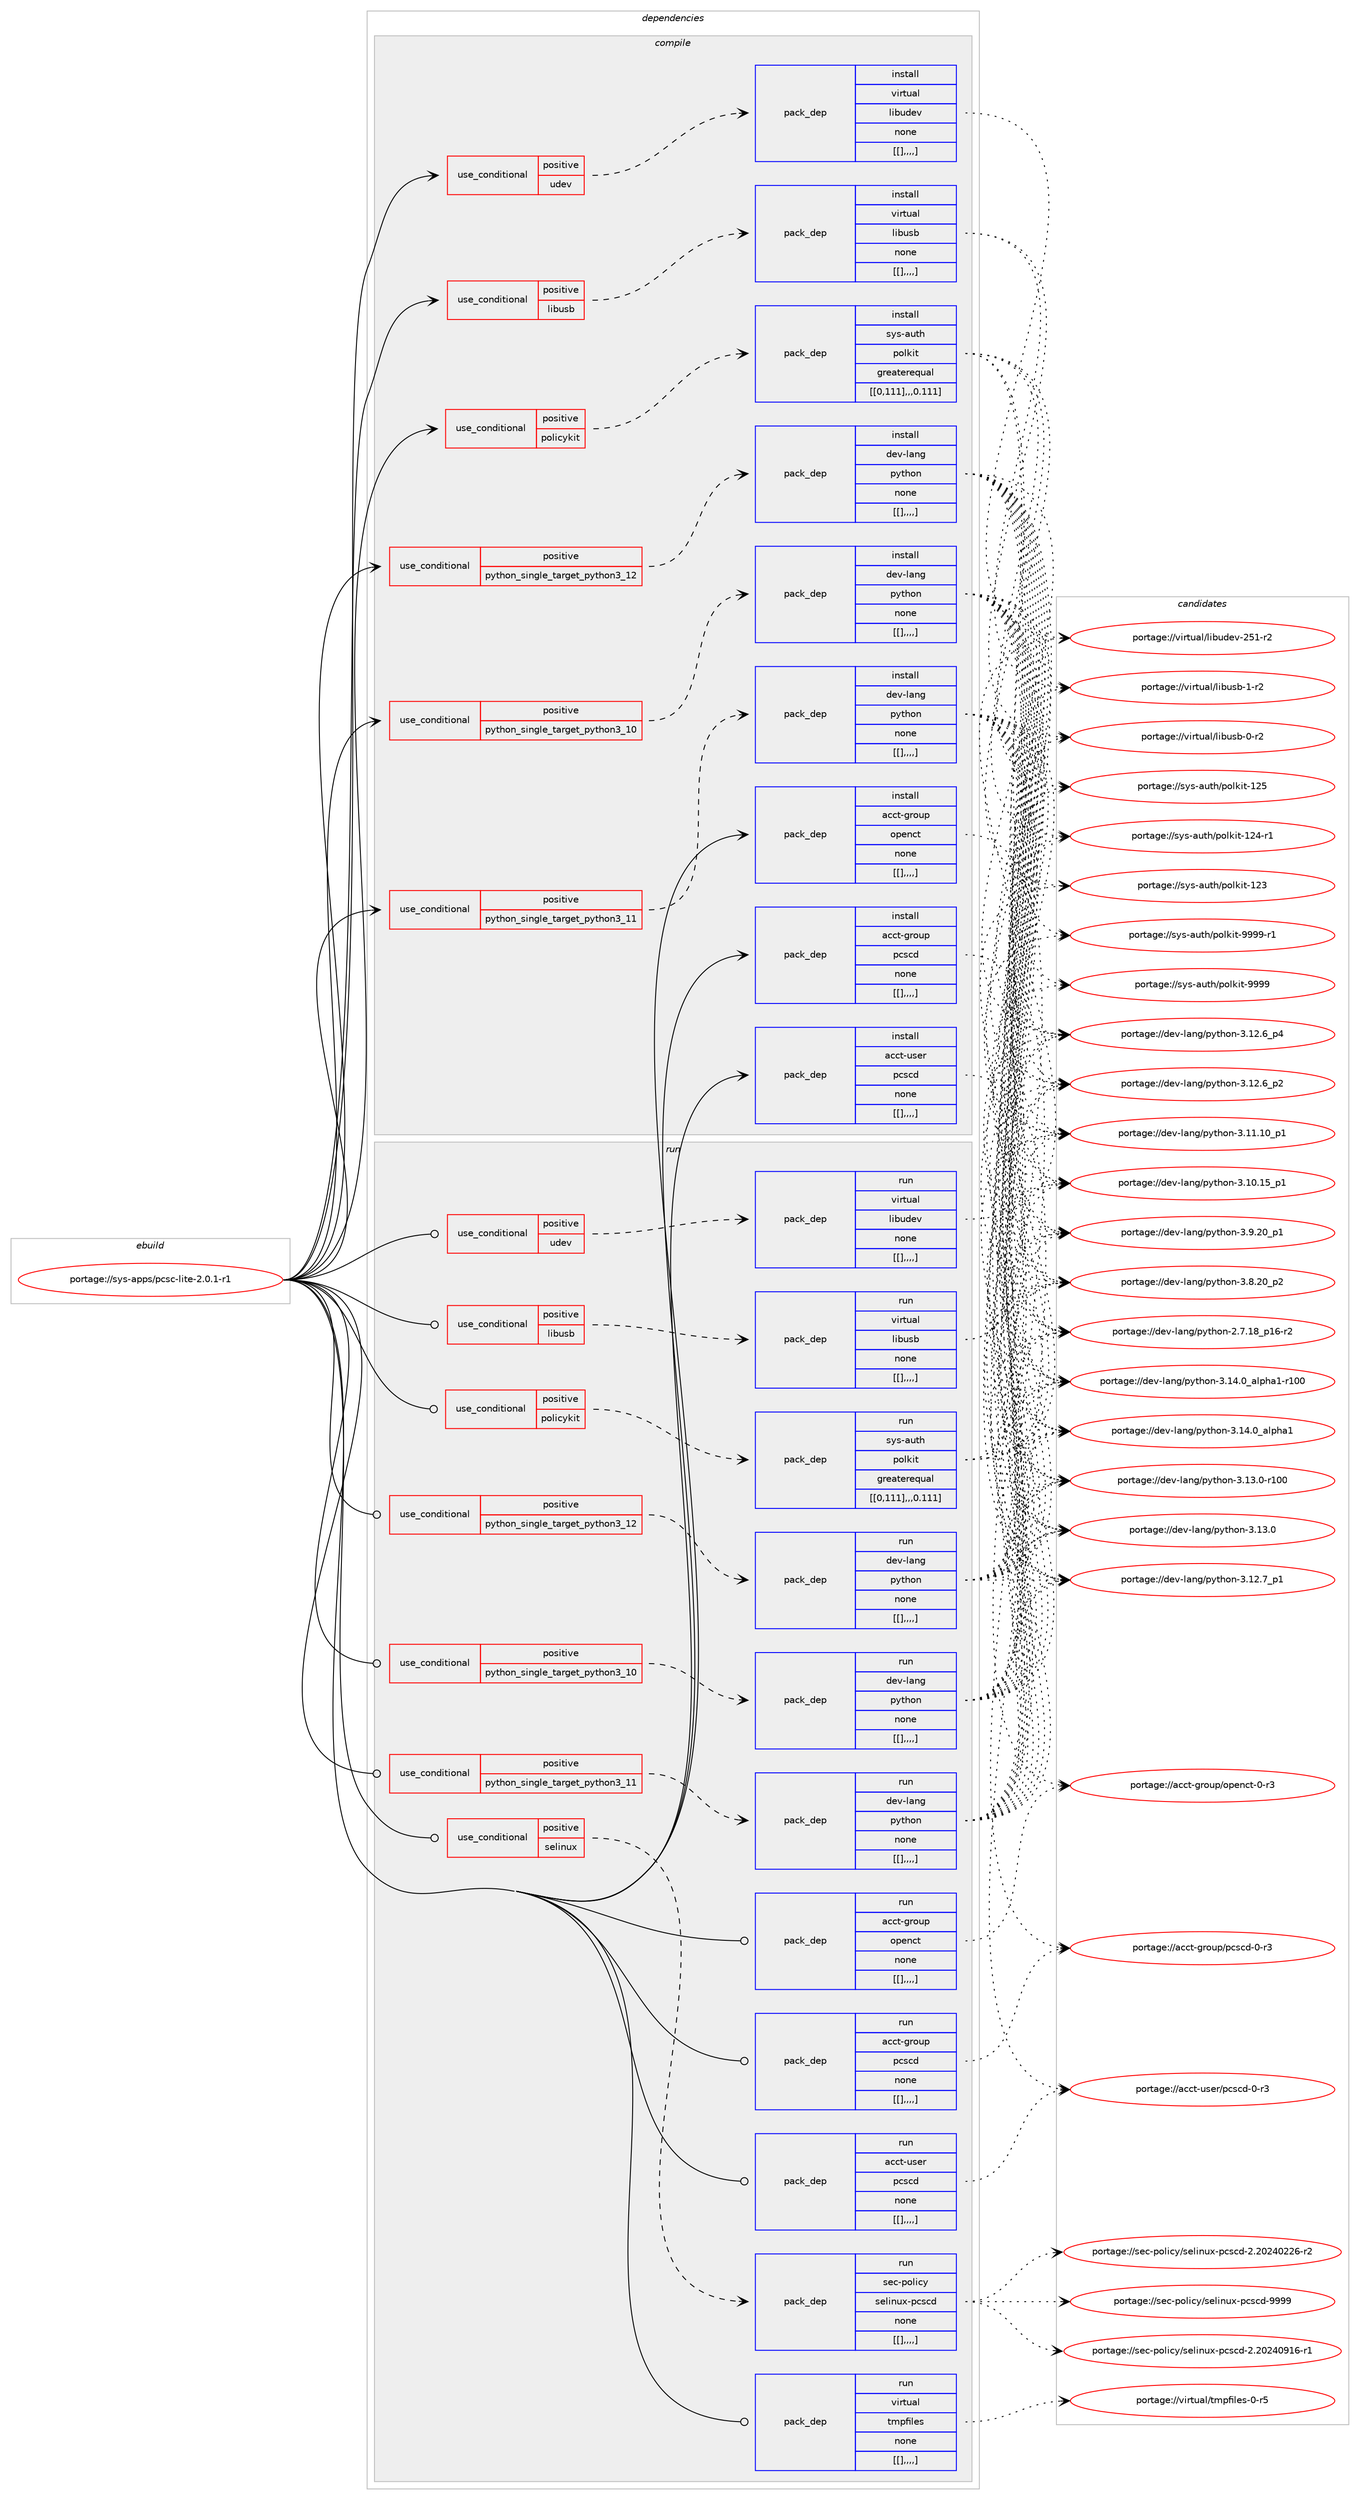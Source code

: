 digraph prolog {

# *************
# Graph options
# *************

newrank=true;
concentrate=true;
compound=true;
graph [rankdir=LR,fontname=Helvetica,fontsize=10,ranksep=1.5];#, ranksep=2.5, nodesep=0.2];
edge  [arrowhead=vee];
node  [fontname=Helvetica,fontsize=10];

# **********
# The ebuild
# **********

subgraph cluster_leftcol {
color=gray;
label=<<i>ebuild</i>>;
id [label="portage://sys-apps/pcsc-lite-2.0.1-r1", color=red, width=4, href="../sys-apps/pcsc-lite-2.0.1-r1.svg"];
}

# ****************
# The dependencies
# ****************

subgraph cluster_midcol {
color=gray;
label=<<i>dependencies</i>>;
subgraph cluster_compile {
fillcolor="#eeeeee";
style=filled;
label=<<i>compile</i>>;
subgraph cond118186 {
dependency445248 [label=<<TABLE BORDER="0" CELLBORDER="1" CELLSPACING="0" CELLPADDING="4"><TR><TD ROWSPAN="3" CELLPADDING="10">use_conditional</TD></TR><TR><TD>positive</TD></TR><TR><TD>libusb</TD></TR></TABLE>>, shape=none, color=red];
subgraph pack323880 {
dependency445260 [label=<<TABLE BORDER="0" CELLBORDER="1" CELLSPACING="0" CELLPADDING="4" WIDTH="220"><TR><TD ROWSPAN="6" CELLPADDING="30">pack_dep</TD></TR><TR><TD WIDTH="110">install</TD></TR><TR><TD>virtual</TD></TR><TR><TD>libusb</TD></TR><TR><TD>none</TD></TR><TR><TD>[[],,,,]</TD></TR></TABLE>>, shape=none, color=blue];
}
dependency445248:e -> dependency445260:w [weight=20,style="dashed",arrowhead="vee"];
}
id:e -> dependency445248:w [weight=20,style="solid",arrowhead="vee"];
subgraph cond118194 {
dependency445297 [label=<<TABLE BORDER="0" CELLBORDER="1" CELLSPACING="0" CELLPADDING="4"><TR><TD ROWSPAN="3" CELLPADDING="10">use_conditional</TD></TR><TR><TD>positive</TD></TR><TR><TD>policykit</TD></TR></TABLE>>, shape=none, color=red];
subgraph pack323908 {
dependency445318 [label=<<TABLE BORDER="0" CELLBORDER="1" CELLSPACING="0" CELLPADDING="4" WIDTH="220"><TR><TD ROWSPAN="6" CELLPADDING="30">pack_dep</TD></TR><TR><TD WIDTH="110">install</TD></TR><TR><TD>sys-auth</TD></TR><TR><TD>polkit</TD></TR><TR><TD>greaterequal</TD></TR><TR><TD>[[0,111],,,0.111]</TD></TR></TABLE>>, shape=none, color=blue];
}
dependency445297:e -> dependency445318:w [weight=20,style="dashed",arrowhead="vee"];
}
id:e -> dependency445297:w [weight=20,style="solid",arrowhead="vee"];
subgraph cond118211 {
dependency445331 [label=<<TABLE BORDER="0" CELLBORDER="1" CELLSPACING="0" CELLPADDING="4"><TR><TD ROWSPAN="3" CELLPADDING="10">use_conditional</TD></TR><TR><TD>positive</TD></TR><TR><TD>python_single_target_python3_10</TD></TR></TABLE>>, shape=none, color=red];
subgraph pack323929 {
dependency445337 [label=<<TABLE BORDER="0" CELLBORDER="1" CELLSPACING="0" CELLPADDING="4" WIDTH="220"><TR><TD ROWSPAN="6" CELLPADDING="30">pack_dep</TD></TR><TR><TD WIDTH="110">install</TD></TR><TR><TD>dev-lang</TD></TR><TR><TD>python</TD></TR><TR><TD>none</TD></TR><TR><TD>[[],,,,]</TD></TR></TABLE>>, shape=none, color=blue];
}
dependency445331:e -> dependency445337:w [weight=20,style="dashed",arrowhead="vee"];
}
id:e -> dependency445331:w [weight=20,style="solid",arrowhead="vee"];
subgraph cond118218 {
dependency445350 [label=<<TABLE BORDER="0" CELLBORDER="1" CELLSPACING="0" CELLPADDING="4"><TR><TD ROWSPAN="3" CELLPADDING="10">use_conditional</TD></TR><TR><TD>positive</TD></TR><TR><TD>python_single_target_python3_11</TD></TR></TABLE>>, shape=none, color=red];
subgraph pack323940 {
dependency445369 [label=<<TABLE BORDER="0" CELLBORDER="1" CELLSPACING="0" CELLPADDING="4" WIDTH="220"><TR><TD ROWSPAN="6" CELLPADDING="30">pack_dep</TD></TR><TR><TD WIDTH="110">install</TD></TR><TR><TD>dev-lang</TD></TR><TR><TD>python</TD></TR><TR><TD>none</TD></TR><TR><TD>[[],,,,]</TD></TR></TABLE>>, shape=none, color=blue];
}
dependency445350:e -> dependency445369:w [weight=20,style="dashed",arrowhead="vee"];
}
id:e -> dependency445350:w [weight=20,style="solid",arrowhead="vee"];
subgraph cond118230 {
dependency445380 [label=<<TABLE BORDER="0" CELLBORDER="1" CELLSPACING="0" CELLPADDING="4"><TR><TD ROWSPAN="3" CELLPADDING="10">use_conditional</TD></TR><TR><TD>positive</TD></TR><TR><TD>python_single_target_python3_12</TD></TR></TABLE>>, shape=none, color=red];
subgraph pack323959 {
dependency445392 [label=<<TABLE BORDER="0" CELLBORDER="1" CELLSPACING="0" CELLPADDING="4" WIDTH="220"><TR><TD ROWSPAN="6" CELLPADDING="30">pack_dep</TD></TR><TR><TD WIDTH="110">install</TD></TR><TR><TD>dev-lang</TD></TR><TR><TD>python</TD></TR><TR><TD>none</TD></TR><TR><TD>[[],,,,]</TD></TR></TABLE>>, shape=none, color=blue];
}
dependency445380:e -> dependency445392:w [weight=20,style="dashed",arrowhead="vee"];
}
id:e -> dependency445380:w [weight=20,style="solid",arrowhead="vee"];
subgraph cond118242 {
dependency445408 [label=<<TABLE BORDER="0" CELLBORDER="1" CELLSPACING="0" CELLPADDING="4"><TR><TD ROWSPAN="3" CELLPADDING="10">use_conditional</TD></TR><TR><TD>positive</TD></TR><TR><TD>udev</TD></TR></TABLE>>, shape=none, color=red];
subgraph pack323969 {
dependency445418 [label=<<TABLE BORDER="0" CELLBORDER="1" CELLSPACING="0" CELLPADDING="4" WIDTH="220"><TR><TD ROWSPAN="6" CELLPADDING="30">pack_dep</TD></TR><TR><TD WIDTH="110">install</TD></TR><TR><TD>virtual</TD></TR><TR><TD>libudev</TD></TR><TR><TD>none</TD></TR><TR><TD>[[],,,,]</TD></TR></TABLE>>, shape=none, color=blue];
}
dependency445408:e -> dependency445418:w [weight=20,style="dashed",arrowhead="vee"];
}
id:e -> dependency445408:w [weight=20,style="solid",arrowhead="vee"];
subgraph pack323978 {
dependency445441 [label=<<TABLE BORDER="0" CELLBORDER="1" CELLSPACING="0" CELLPADDING="4" WIDTH="220"><TR><TD ROWSPAN="6" CELLPADDING="30">pack_dep</TD></TR><TR><TD WIDTH="110">install</TD></TR><TR><TD>acct-group</TD></TR><TR><TD>openct</TD></TR><TR><TD>none</TD></TR><TR><TD>[[],,,,]</TD></TR></TABLE>>, shape=none, color=blue];
}
id:e -> dependency445441:w [weight=20,style="solid",arrowhead="vee"];
subgraph pack324003 {
dependency445459 [label=<<TABLE BORDER="0" CELLBORDER="1" CELLSPACING="0" CELLPADDING="4" WIDTH="220"><TR><TD ROWSPAN="6" CELLPADDING="30">pack_dep</TD></TR><TR><TD WIDTH="110">install</TD></TR><TR><TD>acct-group</TD></TR><TR><TD>pcscd</TD></TR><TR><TD>none</TD></TR><TR><TD>[[],,,,]</TD></TR></TABLE>>, shape=none, color=blue];
}
id:e -> dependency445459:w [weight=20,style="solid",arrowhead="vee"];
subgraph pack324020 {
dependency445487 [label=<<TABLE BORDER="0" CELLBORDER="1" CELLSPACING="0" CELLPADDING="4" WIDTH="220"><TR><TD ROWSPAN="6" CELLPADDING="30">pack_dep</TD></TR><TR><TD WIDTH="110">install</TD></TR><TR><TD>acct-user</TD></TR><TR><TD>pcscd</TD></TR><TR><TD>none</TD></TR><TR><TD>[[],,,,]</TD></TR></TABLE>>, shape=none, color=blue];
}
id:e -> dependency445487:w [weight=20,style="solid",arrowhead="vee"];
}
subgraph cluster_compileandrun {
fillcolor="#eeeeee";
style=filled;
label=<<i>compile and run</i>>;
}
subgraph cluster_run {
fillcolor="#eeeeee";
style=filled;
label=<<i>run</i>>;
subgraph cond118290 {
dependency445545 [label=<<TABLE BORDER="0" CELLBORDER="1" CELLSPACING="0" CELLPADDING="4"><TR><TD ROWSPAN="3" CELLPADDING="10">use_conditional</TD></TR><TR><TD>positive</TD></TR><TR><TD>libusb</TD></TR></TABLE>>, shape=none, color=red];
subgraph pack324056 {
dependency445548 [label=<<TABLE BORDER="0" CELLBORDER="1" CELLSPACING="0" CELLPADDING="4" WIDTH="220"><TR><TD ROWSPAN="6" CELLPADDING="30">pack_dep</TD></TR><TR><TD WIDTH="110">run</TD></TR><TR><TD>virtual</TD></TR><TR><TD>libusb</TD></TR><TR><TD>none</TD></TR><TR><TD>[[],,,,]</TD></TR></TABLE>>, shape=none, color=blue];
}
dependency445545:e -> dependency445548:w [weight=20,style="dashed",arrowhead="vee"];
}
id:e -> dependency445545:w [weight=20,style="solid",arrowhead="odot"];
subgraph cond118312 {
dependency445592 [label=<<TABLE BORDER="0" CELLBORDER="1" CELLSPACING="0" CELLPADDING="4"><TR><TD ROWSPAN="3" CELLPADDING="10">use_conditional</TD></TR><TR><TD>positive</TD></TR><TR><TD>policykit</TD></TR></TABLE>>, shape=none, color=red];
subgraph pack324094 {
dependency445594 [label=<<TABLE BORDER="0" CELLBORDER="1" CELLSPACING="0" CELLPADDING="4" WIDTH="220"><TR><TD ROWSPAN="6" CELLPADDING="30">pack_dep</TD></TR><TR><TD WIDTH="110">run</TD></TR><TR><TD>sys-auth</TD></TR><TR><TD>polkit</TD></TR><TR><TD>greaterequal</TD></TR><TR><TD>[[0,111],,,0.111]</TD></TR></TABLE>>, shape=none, color=blue];
}
dependency445592:e -> dependency445594:w [weight=20,style="dashed",arrowhead="vee"];
}
id:e -> dependency445592:w [weight=20,style="solid",arrowhead="odot"];
subgraph cond118316 {
dependency445631 [label=<<TABLE BORDER="0" CELLBORDER="1" CELLSPACING="0" CELLPADDING="4"><TR><TD ROWSPAN="3" CELLPADDING="10">use_conditional</TD></TR><TR><TD>positive</TD></TR><TR><TD>python_single_target_python3_10</TD></TR></TABLE>>, shape=none, color=red];
subgraph pack324138 {
dependency445660 [label=<<TABLE BORDER="0" CELLBORDER="1" CELLSPACING="0" CELLPADDING="4" WIDTH="220"><TR><TD ROWSPAN="6" CELLPADDING="30">pack_dep</TD></TR><TR><TD WIDTH="110">run</TD></TR><TR><TD>dev-lang</TD></TR><TR><TD>python</TD></TR><TR><TD>none</TD></TR><TR><TD>[[],,,,]</TD></TR></TABLE>>, shape=none, color=blue];
}
dependency445631:e -> dependency445660:w [weight=20,style="dashed",arrowhead="vee"];
}
id:e -> dependency445631:w [weight=20,style="solid",arrowhead="odot"];
subgraph cond118336 {
dependency445744 [label=<<TABLE BORDER="0" CELLBORDER="1" CELLSPACING="0" CELLPADDING="4"><TR><TD ROWSPAN="3" CELLPADDING="10">use_conditional</TD></TR><TR><TD>positive</TD></TR><TR><TD>python_single_target_python3_11</TD></TR></TABLE>>, shape=none, color=red];
subgraph pack324224 {
dependency445786 [label=<<TABLE BORDER="0" CELLBORDER="1" CELLSPACING="0" CELLPADDING="4" WIDTH="220"><TR><TD ROWSPAN="6" CELLPADDING="30">pack_dep</TD></TR><TR><TD WIDTH="110">run</TD></TR><TR><TD>dev-lang</TD></TR><TR><TD>python</TD></TR><TR><TD>none</TD></TR><TR><TD>[[],,,,]</TD></TR></TABLE>>, shape=none, color=blue];
}
dependency445744:e -> dependency445786:w [weight=20,style="dashed",arrowhead="vee"];
}
id:e -> dependency445744:w [weight=20,style="solid",arrowhead="odot"];
subgraph cond118392 {
dependency445827 [label=<<TABLE BORDER="0" CELLBORDER="1" CELLSPACING="0" CELLPADDING="4"><TR><TD ROWSPAN="3" CELLPADDING="10">use_conditional</TD></TR><TR><TD>positive</TD></TR><TR><TD>python_single_target_python3_12</TD></TR></TABLE>>, shape=none, color=red];
subgraph pack324278 {
dependency445866 [label=<<TABLE BORDER="0" CELLBORDER="1" CELLSPACING="0" CELLPADDING="4" WIDTH="220"><TR><TD ROWSPAN="6" CELLPADDING="30">pack_dep</TD></TR><TR><TD WIDTH="110">run</TD></TR><TR><TD>dev-lang</TD></TR><TR><TD>python</TD></TR><TR><TD>none</TD></TR><TR><TD>[[],,,,]</TD></TR></TABLE>>, shape=none, color=blue];
}
dependency445827:e -> dependency445866:w [weight=20,style="dashed",arrowhead="vee"];
}
id:e -> dependency445827:w [weight=20,style="solid",arrowhead="odot"];
subgraph cond118425 {
dependency445923 [label=<<TABLE BORDER="0" CELLBORDER="1" CELLSPACING="0" CELLPADDING="4"><TR><TD ROWSPAN="3" CELLPADDING="10">use_conditional</TD></TR><TR><TD>positive</TD></TR><TR><TD>selinux</TD></TR></TABLE>>, shape=none, color=red];
subgraph pack324315 {
dependency445945 [label=<<TABLE BORDER="0" CELLBORDER="1" CELLSPACING="0" CELLPADDING="4" WIDTH="220"><TR><TD ROWSPAN="6" CELLPADDING="30">pack_dep</TD></TR><TR><TD WIDTH="110">run</TD></TR><TR><TD>sec-policy</TD></TR><TR><TD>selinux-pcscd</TD></TR><TR><TD>none</TD></TR><TR><TD>[[],,,,]</TD></TR></TABLE>>, shape=none, color=blue];
}
dependency445923:e -> dependency445945:w [weight=20,style="dashed",arrowhead="vee"];
}
id:e -> dependency445923:w [weight=20,style="solid",arrowhead="odot"];
subgraph cond118460 {
dependency446059 [label=<<TABLE BORDER="0" CELLBORDER="1" CELLSPACING="0" CELLPADDING="4"><TR><TD ROWSPAN="3" CELLPADDING="10">use_conditional</TD></TR><TR><TD>positive</TD></TR><TR><TD>udev</TD></TR></TABLE>>, shape=none, color=red];
subgraph pack324450 {
dependency446116 [label=<<TABLE BORDER="0" CELLBORDER="1" CELLSPACING="0" CELLPADDING="4" WIDTH="220"><TR><TD ROWSPAN="6" CELLPADDING="30">pack_dep</TD></TR><TR><TD WIDTH="110">run</TD></TR><TR><TD>virtual</TD></TR><TR><TD>libudev</TD></TR><TR><TD>none</TD></TR><TR><TD>[[],,,,]</TD></TR></TABLE>>, shape=none, color=blue];
}
dependency446059:e -> dependency446116:w [weight=20,style="dashed",arrowhead="vee"];
}
id:e -> dependency446059:w [weight=20,style="solid",arrowhead="odot"];
subgraph pack324454 {
dependency446142 [label=<<TABLE BORDER="0" CELLBORDER="1" CELLSPACING="0" CELLPADDING="4" WIDTH="220"><TR><TD ROWSPAN="6" CELLPADDING="30">pack_dep</TD></TR><TR><TD WIDTH="110">run</TD></TR><TR><TD>acct-group</TD></TR><TR><TD>openct</TD></TR><TR><TD>none</TD></TR><TR><TD>[[],,,,]</TD></TR></TABLE>>, shape=none, color=blue];
}
id:e -> dependency446142:w [weight=20,style="solid",arrowhead="odot"];
subgraph pack324481 {
dependency446162 [label=<<TABLE BORDER="0" CELLBORDER="1" CELLSPACING="0" CELLPADDING="4" WIDTH="220"><TR><TD ROWSPAN="6" CELLPADDING="30">pack_dep</TD></TR><TR><TD WIDTH="110">run</TD></TR><TR><TD>acct-group</TD></TR><TR><TD>pcscd</TD></TR><TR><TD>none</TD></TR><TR><TD>[[],,,,]</TD></TR></TABLE>>, shape=none, color=blue];
}
id:e -> dependency446162:w [weight=20,style="solid",arrowhead="odot"];
subgraph pack324520 {
dependency446220 [label=<<TABLE BORDER="0" CELLBORDER="1" CELLSPACING="0" CELLPADDING="4" WIDTH="220"><TR><TD ROWSPAN="6" CELLPADDING="30">pack_dep</TD></TR><TR><TD WIDTH="110">run</TD></TR><TR><TD>acct-user</TD></TR><TR><TD>pcscd</TD></TR><TR><TD>none</TD></TR><TR><TD>[[],,,,]</TD></TR></TABLE>>, shape=none, color=blue];
}
id:e -> dependency446220:w [weight=20,style="solid",arrowhead="odot"];
subgraph pack324532 {
dependency446238 [label=<<TABLE BORDER="0" CELLBORDER="1" CELLSPACING="0" CELLPADDING="4" WIDTH="220"><TR><TD ROWSPAN="6" CELLPADDING="30">pack_dep</TD></TR><TR><TD WIDTH="110">run</TD></TR><TR><TD>virtual</TD></TR><TR><TD>tmpfiles</TD></TR><TR><TD>none</TD></TR><TR><TD>[[],,,,]</TD></TR></TABLE>>, shape=none, color=blue];
}
id:e -> dependency446238:w [weight=20,style="solid",arrowhead="odot"];
}
}

# **************
# The candidates
# **************

subgraph cluster_choices {
rank=same;
color=gray;
label=<<i>candidates</i>>;

subgraph choice324141 {
color=black;
nodesep=1;
choice1181051141161179710847108105981171159845494511450 [label="portage://virtual/libusb-1-r2", color=red, width=4,href="../virtual/libusb-1-r2.svg"];
choice1181051141161179710847108105981171159845484511450 [label="portage://virtual/libusb-0-r2", color=red, width=4,href="../virtual/libusb-0-r2.svg"];
dependency445260:e -> choice1181051141161179710847108105981171159845494511450:w [style=dotted,weight="100"];
dependency445260:e -> choice1181051141161179710847108105981171159845484511450:w [style=dotted,weight="100"];
}
subgraph choice324168 {
color=black;
nodesep=1;
choice11512111545971171161044711211110810710511645575757574511449 [label="portage://sys-auth/polkit-9999-r1", color=red, width=4,href="../sys-auth/polkit-9999-r1.svg"];
choice1151211154597117116104471121111081071051164557575757 [label="portage://sys-auth/polkit-9999", color=red, width=4,href="../sys-auth/polkit-9999.svg"];
choice11512111545971171161044711211110810710511645495053 [label="portage://sys-auth/polkit-125", color=red, width=4,href="../sys-auth/polkit-125.svg"];
choice115121115459711711610447112111108107105116454950524511449 [label="portage://sys-auth/polkit-124-r1", color=red, width=4,href="../sys-auth/polkit-124-r1.svg"];
choice11512111545971171161044711211110810710511645495051 [label="portage://sys-auth/polkit-123", color=red, width=4,href="../sys-auth/polkit-123.svg"];
dependency445318:e -> choice11512111545971171161044711211110810710511645575757574511449:w [style=dotted,weight="100"];
dependency445318:e -> choice1151211154597117116104471121111081071051164557575757:w [style=dotted,weight="100"];
dependency445318:e -> choice11512111545971171161044711211110810710511645495053:w [style=dotted,weight="100"];
dependency445318:e -> choice115121115459711711610447112111108107105116454950524511449:w [style=dotted,weight="100"];
dependency445318:e -> choice11512111545971171161044711211110810710511645495051:w [style=dotted,weight="100"];
}
subgraph choice324172 {
color=black;
nodesep=1;
choice100101118451089711010347112121116104111110455146495246489597108112104974945114494848 [label="portage://dev-lang/python-3.14.0_alpha1-r100", color=red, width=4,href="../dev-lang/python-3.14.0_alpha1-r100.svg"];
choice1001011184510897110103471121211161041111104551464952464895971081121049749 [label="portage://dev-lang/python-3.14.0_alpha1", color=red, width=4,href="../dev-lang/python-3.14.0_alpha1.svg"];
choice1001011184510897110103471121211161041111104551464951464845114494848 [label="portage://dev-lang/python-3.13.0-r100", color=red, width=4,href="../dev-lang/python-3.13.0-r100.svg"];
choice10010111845108971101034711212111610411111045514649514648 [label="portage://dev-lang/python-3.13.0", color=red, width=4,href="../dev-lang/python-3.13.0.svg"];
choice100101118451089711010347112121116104111110455146495046559511249 [label="portage://dev-lang/python-3.12.7_p1", color=red, width=4,href="../dev-lang/python-3.12.7_p1.svg"];
choice100101118451089711010347112121116104111110455146495046549511252 [label="portage://dev-lang/python-3.12.6_p4", color=red, width=4,href="../dev-lang/python-3.12.6_p4.svg"];
choice100101118451089711010347112121116104111110455146495046549511250 [label="portage://dev-lang/python-3.12.6_p2", color=red, width=4,href="../dev-lang/python-3.12.6_p2.svg"];
choice10010111845108971101034711212111610411111045514649494649489511249 [label="portage://dev-lang/python-3.11.10_p1", color=red, width=4,href="../dev-lang/python-3.11.10_p1.svg"];
choice10010111845108971101034711212111610411111045514649484649539511249 [label="portage://dev-lang/python-3.10.15_p1", color=red, width=4,href="../dev-lang/python-3.10.15_p1.svg"];
choice100101118451089711010347112121116104111110455146574650489511249 [label="portage://dev-lang/python-3.9.20_p1", color=red, width=4,href="../dev-lang/python-3.9.20_p1.svg"];
choice100101118451089711010347112121116104111110455146564650489511250 [label="portage://dev-lang/python-3.8.20_p2", color=red, width=4,href="../dev-lang/python-3.8.20_p2.svg"];
choice100101118451089711010347112121116104111110455046554649569511249544511450 [label="portage://dev-lang/python-2.7.18_p16-r2", color=red, width=4,href="../dev-lang/python-2.7.18_p16-r2.svg"];
dependency445337:e -> choice100101118451089711010347112121116104111110455146495246489597108112104974945114494848:w [style=dotted,weight="100"];
dependency445337:e -> choice1001011184510897110103471121211161041111104551464952464895971081121049749:w [style=dotted,weight="100"];
dependency445337:e -> choice1001011184510897110103471121211161041111104551464951464845114494848:w [style=dotted,weight="100"];
dependency445337:e -> choice10010111845108971101034711212111610411111045514649514648:w [style=dotted,weight="100"];
dependency445337:e -> choice100101118451089711010347112121116104111110455146495046559511249:w [style=dotted,weight="100"];
dependency445337:e -> choice100101118451089711010347112121116104111110455146495046549511252:w [style=dotted,weight="100"];
dependency445337:e -> choice100101118451089711010347112121116104111110455146495046549511250:w [style=dotted,weight="100"];
dependency445337:e -> choice10010111845108971101034711212111610411111045514649494649489511249:w [style=dotted,weight="100"];
dependency445337:e -> choice10010111845108971101034711212111610411111045514649484649539511249:w [style=dotted,weight="100"];
dependency445337:e -> choice100101118451089711010347112121116104111110455146574650489511249:w [style=dotted,weight="100"];
dependency445337:e -> choice100101118451089711010347112121116104111110455146564650489511250:w [style=dotted,weight="100"];
dependency445337:e -> choice100101118451089711010347112121116104111110455046554649569511249544511450:w [style=dotted,weight="100"];
}
subgraph choice324216 {
color=black;
nodesep=1;
choice100101118451089711010347112121116104111110455146495246489597108112104974945114494848 [label="portage://dev-lang/python-3.14.0_alpha1-r100", color=red, width=4,href="../dev-lang/python-3.14.0_alpha1-r100.svg"];
choice1001011184510897110103471121211161041111104551464952464895971081121049749 [label="portage://dev-lang/python-3.14.0_alpha1", color=red, width=4,href="../dev-lang/python-3.14.0_alpha1.svg"];
choice1001011184510897110103471121211161041111104551464951464845114494848 [label="portage://dev-lang/python-3.13.0-r100", color=red, width=4,href="../dev-lang/python-3.13.0-r100.svg"];
choice10010111845108971101034711212111610411111045514649514648 [label="portage://dev-lang/python-3.13.0", color=red, width=4,href="../dev-lang/python-3.13.0.svg"];
choice100101118451089711010347112121116104111110455146495046559511249 [label="portage://dev-lang/python-3.12.7_p1", color=red, width=4,href="../dev-lang/python-3.12.7_p1.svg"];
choice100101118451089711010347112121116104111110455146495046549511252 [label="portage://dev-lang/python-3.12.6_p4", color=red, width=4,href="../dev-lang/python-3.12.6_p4.svg"];
choice100101118451089711010347112121116104111110455146495046549511250 [label="portage://dev-lang/python-3.12.6_p2", color=red, width=4,href="../dev-lang/python-3.12.6_p2.svg"];
choice10010111845108971101034711212111610411111045514649494649489511249 [label="portage://dev-lang/python-3.11.10_p1", color=red, width=4,href="../dev-lang/python-3.11.10_p1.svg"];
choice10010111845108971101034711212111610411111045514649484649539511249 [label="portage://dev-lang/python-3.10.15_p1", color=red, width=4,href="../dev-lang/python-3.10.15_p1.svg"];
choice100101118451089711010347112121116104111110455146574650489511249 [label="portage://dev-lang/python-3.9.20_p1", color=red, width=4,href="../dev-lang/python-3.9.20_p1.svg"];
choice100101118451089711010347112121116104111110455146564650489511250 [label="portage://dev-lang/python-3.8.20_p2", color=red, width=4,href="../dev-lang/python-3.8.20_p2.svg"];
choice100101118451089711010347112121116104111110455046554649569511249544511450 [label="portage://dev-lang/python-2.7.18_p16-r2", color=red, width=4,href="../dev-lang/python-2.7.18_p16-r2.svg"];
dependency445369:e -> choice100101118451089711010347112121116104111110455146495246489597108112104974945114494848:w [style=dotted,weight="100"];
dependency445369:e -> choice1001011184510897110103471121211161041111104551464952464895971081121049749:w [style=dotted,weight="100"];
dependency445369:e -> choice1001011184510897110103471121211161041111104551464951464845114494848:w [style=dotted,weight="100"];
dependency445369:e -> choice10010111845108971101034711212111610411111045514649514648:w [style=dotted,weight="100"];
dependency445369:e -> choice100101118451089711010347112121116104111110455146495046559511249:w [style=dotted,weight="100"];
dependency445369:e -> choice100101118451089711010347112121116104111110455146495046549511252:w [style=dotted,weight="100"];
dependency445369:e -> choice100101118451089711010347112121116104111110455146495046549511250:w [style=dotted,weight="100"];
dependency445369:e -> choice10010111845108971101034711212111610411111045514649494649489511249:w [style=dotted,weight="100"];
dependency445369:e -> choice10010111845108971101034711212111610411111045514649484649539511249:w [style=dotted,weight="100"];
dependency445369:e -> choice100101118451089711010347112121116104111110455146574650489511249:w [style=dotted,weight="100"];
dependency445369:e -> choice100101118451089711010347112121116104111110455146564650489511250:w [style=dotted,weight="100"];
dependency445369:e -> choice100101118451089711010347112121116104111110455046554649569511249544511450:w [style=dotted,weight="100"];
}
subgraph choice324220 {
color=black;
nodesep=1;
choice100101118451089711010347112121116104111110455146495246489597108112104974945114494848 [label="portage://dev-lang/python-3.14.0_alpha1-r100", color=red, width=4,href="../dev-lang/python-3.14.0_alpha1-r100.svg"];
choice1001011184510897110103471121211161041111104551464952464895971081121049749 [label="portage://dev-lang/python-3.14.0_alpha1", color=red, width=4,href="../dev-lang/python-3.14.0_alpha1.svg"];
choice1001011184510897110103471121211161041111104551464951464845114494848 [label="portage://dev-lang/python-3.13.0-r100", color=red, width=4,href="../dev-lang/python-3.13.0-r100.svg"];
choice10010111845108971101034711212111610411111045514649514648 [label="portage://dev-lang/python-3.13.0", color=red, width=4,href="../dev-lang/python-3.13.0.svg"];
choice100101118451089711010347112121116104111110455146495046559511249 [label="portage://dev-lang/python-3.12.7_p1", color=red, width=4,href="../dev-lang/python-3.12.7_p1.svg"];
choice100101118451089711010347112121116104111110455146495046549511252 [label="portage://dev-lang/python-3.12.6_p4", color=red, width=4,href="../dev-lang/python-3.12.6_p4.svg"];
choice100101118451089711010347112121116104111110455146495046549511250 [label="portage://dev-lang/python-3.12.6_p2", color=red, width=4,href="../dev-lang/python-3.12.6_p2.svg"];
choice10010111845108971101034711212111610411111045514649494649489511249 [label="portage://dev-lang/python-3.11.10_p1", color=red, width=4,href="../dev-lang/python-3.11.10_p1.svg"];
choice10010111845108971101034711212111610411111045514649484649539511249 [label="portage://dev-lang/python-3.10.15_p1", color=red, width=4,href="../dev-lang/python-3.10.15_p1.svg"];
choice100101118451089711010347112121116104111110455146574650489511249 [label="portage://dev-lang/python-3.9.20_p1", color=red, width=4,href="../dev-lang/python-3.9.20_p1.svg"];
choice100101118451089711010347112121116104111110455146564650489511250 [label="portage://dev-lang/python-3.8.20_p2", color=red, width=4,href="../dev-lang/python-3.8.20_p2.svg"];
choice100101118451089711010347112121116104111110455046554649569511249544511450 [label="portage://dev-lang/python-2.7.18_p16-r2", color=red, width=4,href="../dev-lang/python-2.7.18_p16-r2.svg"];
dependency445392:e -> choice100101118451089711010347112121116104111110455146495246489597108112104974945114494848:w [style=dotted,weight="100"];
dependency445392:e -> choice1001011184510897110103471121211161041111104551464952464895971081121049749:w [style=dotted,weight="100"];
dependency445392:e -> choice1001011184510897110103471121211161041111104551464951464845114494848:w [style=dotted,weight="100"];
dependency445392:e -> choice10010111845108971101034711212111610411111045514649514648:w [style=dotted,weight="100"];
dependency445392:e -> choice100101118451089711010347112121116104111110455146495046559511249:w [style=dotted,weight="100"];
dependency445392:e -> choice100101118451089711010347112121116104111110455146495046549511252:w [style=dotted,weight="100"];
dependency445392:e -> choice100101118451089711010347112121116104111110455146495046549511250:w [style=dotted,weight="100"];
dependency445392:e -> choice10010111845108971101034711212111610411111045514649494649489511249:w [style=dotted,weight="100"];
dependency445392:e -> choice10010111845108971101034711212111610411111045514649484649539511249:w [style=dotted,weight="100"];
dependency445392:e -> choice100101118451089711010347112121116104111110455146574650489511249:w [style=dotted,weight="100"];
dependency445392:e -> choice100101118451089711010347112121116104111110455146564650489511250:w [style=dotted,weight="100"];
dependency445392:e -> choice100101118451089711010347112121116104111110455046554649569511249544511450:w [style=dotted,weight="100"];
}
subgraph choice324232 {
color=black;
nodesep=1;
choice118105114116117971084710810598117100101118455053494511450 [label="portage://virtual/libudev-251-r2", color=red, width=4,href="../virtual/libudev-251-r2.svg"];
dependency445418:e -> choice118105114116117971084710810598117100101118455053494511450:w [style=dotted,weight="100"];
}
subgraph choice324236 {
color=black;
nodesep=1;
choice97999911645103114111117112471111121011109911645484511451 [label="portage://acct-group/openct-0-r3", color=red, width=4,href="../acct-group/openct-0-r3.svg"];
dependency445441:e -> choice97999911645103114111117112471111121011109911645484511451:w [style=dotted,weight="100"];
}
subgraph choice324247 {
color=black;
nodesep=1;
choice9799991164510311411111711247112991159910045484511451 [label="portage://acct-group/pcscd-0-r3", color=red, width=4,href="../acct-group/pcscd-0-r3.svg"];
dependency445459:e -> choice9799991164510311411111711247112991159910045484511451:w [style=dotted,weight="100"];
}
subgraph choice324248 {
color=black;
nodesep=1;
choice9799991164511711510111447112991159910045484511451 [label="portage://acct-user/pcscd-0-r3", color=red, width=4,href="../acct-user/pcscd-0-r3.svg"];
dependency445487:e -> choice9799991164511711510111447112991159910045484511451:w [style=dotted,weight="100"];
}
subgraph choice324251 {
color=black;
nodesep=1;
choice1181051141161179710847108105981171159845494511450 [label="portage://virtual/libusb-1-r2", color=red, width=4,href="../virtual/libusb-1-r2.svg"];
choice1181051141161179710847108105981171159845484511450 [label="portage://virtual/libusb-0-r2", color=red, width=4,href="../virtual/libusb-0-r2.svg"];
dependency445548:e -> choice1181051141161179710847108105981171159845494511450:w [style=dotted,weight="100"];
dependency445548:e -> choice1181051141161179710847108105981171159845484511450:w [style=dotted,weight="100"];
}
subgraph choice324252 {
color=black;
nodesep=1;
choice11512111545971171161044711211110810710511645575757574511449 [label="portage://sys-auth/polkit-9999-r1", color=red, width=4,href="../sys-auth/polkit-9999-r1.svg"];
choice1151211154597117116104471121111081071051164557575757 [label="portage://sys-auth/polkit-9999", color=red, width=4,href="../sys-auth/polkit-9999.svg"];
choice11512111545971171161044711211110810710511645495053 [label="portage://sys-auth/polkit-125", color=red, width=4,href="../sys-auth/polkit-125.svg"];
choice115121115459711711610447112111108107105116454950524511449 [label="portage://sys-auth/polkit-124-r1", color=red, width=4,href="../sys-auth/polkit-124-r1.svg"];
choice11512111545971171161044711211110810710511645495051 [label="portage://sys-auth/polkit-123", color=red, width=4,href="../sys-auth/polkit-123.svg"];
dependency445594:e -> choice11512111545971171161044711211110810710511645575757574511449:w [style=dotted,weight="100"];
dependency445594:e -> choice1151211154597117116104471121111081071051164557575757:w [style=dotted,weight="100"];
dependency445594:e -> choice11512111545971171161044711211110810710511645495053:w [style=dotted,weight="100"];
dependency445594:e -> choice115121115459711711610447112111108107105116454950524511449:w [style=dotted,weight="100"];
dependency445594:e -> choice11512111545971171161044711211110810710511645495051:w [style=dotted,weight="100"];
}
subgraph choice324261 {
color=black;
nodesep=1;
choice100101118451089711010347112121116104111110455146495246489597108112104974945114494848 [label="portage://dev-lang/python-3.14.0_alpha1-r100", color=red, width=4,href="../dev-lang/python-3.14.0_alpha1-r100.svg"];
choice1001011184510897110103471121211161041111104551464952464895971081121049749 [label="portage://dev-lang/python-3.14.0_alpha1", color=red, width=4,href="../dev-lang/python-3.14.0_alpha1.svg"];
choice1001011184510897110103471121211161041111104551464951464845114494848 [label="portage://dev-lang/python-3.13.0-r100", color=red, width=4,href="../dev-lang/python-3.13.0-r100.svg"];
choice10010111845108971101034711212111610411111045514649514648 [label="portage://dev-lang/python-3.13.0", color=red, width=4,href="../dev-lang/python-3.13.0.svg"];
choice100101118451089711010347112121116104111110455146495046559511249 [label="portage://dev-lang/python-3.12.7_p1", color=red, width=4,href="../dev-lang/python-3.12.7_p1.svg"];
choice100101118451089711010347112121116104111110455146495046549511252 [label="portage://dev-lang/python-3.12.6_p4", color=red, width=4,href="../dev-lang/python-3.12.6_p4.svg"];
choice100101118451089711010347112121116104111110455146495046549511250 [label="portage://dev-lang/python-3.12.6_p2", color=red, width=4,href="../dev-lang/python-3.12.6_p2.svg"];
choice10010111845108971101034711212111610411111045514649494649489511249 [label="portage://dev-lang/python-3.11.10_p1", color=red, width=4,href="../dev-lang/python-3.11.10_p1.svg"];
choice10010111845108971101034711212111610411111045514649484649539511249 [label="portage://dev-lang/python-3.10.15_p1", color=red, width=4,href="../dev-lang/python-3.10.15_p1.svg"];
choice100101118451089711010347112121116104111110455146574650489511249 [label="portage://dev-lang/python-3.9.20_p1", color=red, width=4,href="../dev-lang/python-3.9.20_p1.svg"];
choice100101118451089711010347112121116104111110455146564650489511250 [label="portage://dev-lang/python-3.8.20_p2", color=red, width=4,href="../dev-lang/python-3.8.20_p2.svg"];
choice100101118451089711010347112121116104111110455046554649569511249544511450 [label="portage://dev-lang/python-2.7.18_p16-r2", color=red, width=4,href="../dev-lang/python-2.7.18_p16-r2.svg"];
dependency445660:e -> choice100101118451089711010347112121116104111110455146495246489597108112104974945114494848:w [style=dotted,weight="100"];
dependency445660:e -> choice1001011184510897110103471121211161041111104551464952464895971081121049749:w [style=dotted,weight="100"];
dependency445660:e -> choice1001011184510897110103471121211161041111104551464951464845114494848:w [style=dotted,weight="100"];
dependency445660:e -> choice10010111845108971101034711212111610411111045514649514648:w [style=dotted,weight="100"];
dependency445660:e -> choice100101118451089711010347112121116104111110455146495046559511249:w [style=dotted,weight="100"];
dependency445660:e -> choice100101118451089711010347112121116104111110455146495046549511252:w [style=dotted,weight="100"];
dependency445660:e -> choice100101118451089711010347112121116104111110455146495046549511250:w [style=dotted,weight="100"];
dependency445660:e -> choice10010111845108971101034711212111610411111045514649494649489511249:w [style=dotted,weight="100"];
dependency445660:e -> choice10010111845108971101034711212111610411111045514649484649539511249:w [style=dotted,weight="100"];
dependency445660:e -> choice100101118451089711010347112121116104111110455146574650489511249:w [style=dotted,weight="100"];
dependency445660:e -> choice100101118451089711010347112121116104111110455146564650489511250:w [style=dotted,weight="100"];
dependency445660:e -> choice100101118451089711010347112121116104111110455046554649569511249544511450:w [style=dotted,weight="100"];
}
subgraph choice324282 {
color=black;
nodesep=1;
choice100101118451089711010347112121116104111110455146495246489597108112104974945114494848 [label="portage://dev-lang/python-3.14.0_alpha1-r100", color=red, width=4,href="../dev-lang/python-3.14.0_alpha1-r100.svg"];
choice1001011184510897110103471121211161041111104551464952464895971081121049749 [label="portage://dev-lang/python-3.14.0_alpha1", color=red, width=4,href="../dev-lang/python-3.14.0_alpha1.svg"];
choice1001011184510897110103471121211161041111104551464951464845114494848 [label="portage://dev-lang/python-3.13.0-r100", color=red, width=4,href="../dev-lang/python-3.13.0-r100.svg"];
choice10010111845108971101034711212111610411111045514649514648 [label="portage://dev-lang/python-3.13.0", color=red, width=4,href="../dev-lang/python-3.13.0.svg"];
choice100101118451089711010347112121116104111110455146495046559511249 [label="portage://dev-lang/python-3.12.7_p1", color=red, width=4,href="../dev-lang/python-3.12.7_p1.svg"];
choice100101118451089711010347112121116104111110455146495046549511252 [label="portage://dev-lang/python-3.12.6_p4", color=red, width=4,href="../dev-lang/python-3.12.6_p4.svg"];
choice100101118451089711010347112121116104111110455146495046549511250 [label="portage://dev-lang/python-3.12.6_p2", color=red, width=4,href="../dev-lang/python-3.12.6_p2.svg"];
choice10010111845108971101034711212111610411111045514649494649489511249 [label="portage://dev-lang/python-3.11.10_p1", color=red, width=4,href="../dev-lang/python-3.11.10_p1.svg"];
choice10010111845108971101034711212111610411111045514649484649539511249 [label="portage://dev-lang/python-3.10.15_p1", color=red, width=4,href="../dev-lang/python-3.10.15_p1.svg"];
choice100101118451089711010347112121116104111110455146574650489511249 [label="portage://dev-lang/python-3.9.20_p1", color=red, width=4,href="../dev-lang/python-3.9.20_p1.svg"];
choice100101118451089711010347112121116104111110455146564650489511250 [label="portage://dev-lang/python-3.8.20_p2", color=red, width=4,href="../dev-lang/python-3.8.20_p2.svg"];
choice100101118451089711010347112121116104111110455046554649569511249544511450 [label="portage://dev-lang/python-2.7.18_p16-r2", color=red, width=4,href="../dev-lang/python-2.7.18_p16-r2.svg"];
dependency445786:e -> choice100101118451089711010347112121116104111110455146495246489597108112104974945114494848:w [style=dotted,weight="100"];
dependency445786:e -> choice1001011184510897110103471121211161041111104551464952464895971081121049749:w [style=dotted,weight="100"];
dependency445786:e -> choice1001011184510897110103471121211161041111104551464951464845114494848:w [style=dotted,weight="100"];
dependency445786:e -> choice10010111845108971101034711212111610411111045514649514648:w [style=dotted,weight="100"];
dependency445786:e -> choice100101118451089711010347112121116104111110455146495046559511249:w [style=dotted,weight="100"];
dependency445786:e -> choice100101118451089711010347112121116104111110455146495046549511252:w [style=dotted,weight="100"];
dependency445786:e -> choice100101118451089711010347112121116104111110455146495046549511250:w [style=dotted,weight="100"];
dependency445786:e -> choice10010111845108971101034711212111610411111045514649494649489511249:w [style=dotted,weight="100"];
dependency445786:e -> choice10010111845108971101034711212111610411111045514649484649539511249:w [style=dotted,weight="100"];
dependency445786:e -> choice100101118451089711010347112121116104111110455146574650489511249:w [style=dotted,weight="100"];
dependency445786:e -> choice100101118451089711010347112121116104111110455146564650489511250:w [style=dotted,weight="100"];
dependency445786:e -> choice100101118451089711010347112121116104111110455046554649569511249544511450:w [style=dotted,weight="100"];
}
subgraph choice324305 {
color=black;
nodesep=1;
choice100101118451089711010347112121116104111110455146495246489597108112104974945114494848 [label="portage://dev-lang/python-3.14.0_alpha1-r100", color=red, width=4,href="../dev-lang/python-3.14.0_alpha1-r100.svg"];
choice1001011184510897110103471121211161041111104551464952464895971081121049749 [label="portage://dev-lang/python-3.14.0_alpha1", color=red, width=4,href="../dev-lang/python-3.14.0_alpha1.svg"];
choice1001011184510897110103471121211161041111104551464951464845114494848 [label="portage://dev-lang/python-3.13.0-r100", color=red, width=4,href="../dev-lang/python-3.13.0-r100.svg"];
choice10010111845108971101034711212111610411111045514649514648 [label="portage://dev-lang/python-3.13.0", color=red, width=4,href="../dev-lang/python-3.13.0.svg"];
choice100101118451089711010347112121116104111110455146495046559511249 [label="portage://dev-lang/python-3.12.7_p1", color=red, width=4,href="../dev-lang/python-3.12.7_p1.svg"];
choice100101118451089711010347112121116104111110455146495046549511252 [label="portage://dev-lang/python-3.12.6_p4", color=red, width=4,href="../dev-lang/python-3.12.6_p4.svg"];
choice100101118451089711010347112121116104111110455146495046549511250 [label="portage://dev-lang/python-3.12.6_p2", color=red, width=4,href="../dev-lang/python-3.12.6_p2.svg"];
choice10010111845108971101034711212111610411111045514649494649489511249 [label="portage://dev-lang/python-3.11.10_p1", color=red, width=4,href="../dev-lang/python-3.11.10_p1.svg"];
choice10010111845108971101034711212111610411111045514649484649539511249 [label="portage://dev-lang/python-3.10.15_p1", color=red, width=4,href="../dev-lang/python-3.10.15_p1.svg"];
choice100101118451089711010347112121116104111110455146574650489511249 [label="portage://dev-lang/python-3.9.20_p1", color=red, width=4,href="../dev-lang/python-3.9.20_p1.svg"];
choice100101118451089711010347112121116104111110455146564650489511250 [label="portage://dev-lang/python-3.8.20_p2", color=red, width=4,href="../dev-lang/python-3.8.20_p2.svg"];
choice100101118451089711010347112121116104111110455046554649569511249544511450 [label="portage://dev-lang/python-2.7.18_p16-r2", color=red, width=4,href="../dev-lang/python-2.7.18_p16-r2.svg"];
dependency445866:e -> choice100101118451089711010347112121116104111110455146495246489597108112104974945114494848:w [style=dotted,weight="100"];
dependency445866:e -> choice1001011184510897110103471121211161041111104551464952464895971081121049749:w [style=dotted,weight="100"];
dependency445866:e -> choice1001011184510897110103471121211161041111104551464951464845114494848:w [style=dotted,weight="100"];
dependency445866:e -> choice10010111845108971101034711212111610411111045514649514648:w [style=dotted,weight="100"];
dependency445866:e -> choice100101118451089711010347112121116104111110455146495046559511249:w [style=dotted,weight="100"];
dependency445866:e -> choice100101118451089711010347112121116104111110455146495046549511252:w [style=dotted,weight="100"];
dependency445866:e -> choice100101118451089711010347112121116104111110455146495046549511250:w [style=dotted,weight="100"];
dependency445866:e -> choice10010111845108971101034711212111610411111045514649494649489511249:w [style=dotted,weight="100"];
dependency445866:e -> choice10010111845108971101034711212111610411111045514649484649539511249:w [style=dotted,weight="100"];
dependency445866:e -> choice100101118451089711010347112121116104111110455146574650489511249:w [style=dotted,weight="100"];
dependency445866:e -> choice100101118451089711010347112121116104111110455146564650489511250:w [style=dotted,weight="100"];
dependency445866:e -> choice100101118451089711010347112121116104111110455046554649569511249544511450:w [style=dotted,weight="100"];
}
subgraph choice324308 {
color=black;
nodesep=1;
choice115101994511211110810599121471151011081051101171204511299115991004557575757 [label="portage://sec-policy/selinux-pcscd-9999", color=red, width=4,href="../sec-policy/selinux-pcscd-9999.svg"];
choice1151019945112111108105991214711510110810511011712045112991159910045504650485052485749544511449 [label="portage://sec-policy/selinux-pcscd-2.20240916-r1", color=red, width=4,href="../sec-policy/selinux-pcscd-2.20240916-r1.svg"];
choice1151019945112111108105991214711510110810511011712045112991159910045504650485052485050544511450 [label="portage://sec-policy/selinux-pcscd-2.20240226-r2", color=red, width=4,href="../sec-policy/selinux-pcscd-2.20240226-r2.svg"];
dependency445945:e -> choice115101994511211110810599121471151011081051101171204511299115991004557575757:w [style=dotted,weight="100"];
dependency445945:e -> choice1151019945112111108105991214711510110810511011712045112991159910045504650485052485749544511449:w [style=dotted,weight="100"];
dependency445945:e -> choice1151019945112111108105991214711510110810511011712045112991159910045504650485052485050544511450:w [style=dotted,weight="100"];
}
subgraph choice324314 {
color=black;
nodesep=1;
choice118105114116117971084710810598117100101118455053494511450 [label="portage://virtual/libudev-251-r2", color=red, width=4,href="../virtual/libudev-251-r2.svg"];
dependency446116:e -> choice118105114116117971084710810598117100101118455053494511450:w [style=dotted,weight="100"];
}
subgraph choice324324 {
color=black;
nodesep=1;
choice97999911645103114111117112471111121011109911645484511451 [label="portage://acct-group/openct-0-r3", color=red, width=4,href="../acct-group/openct-0-r3.svg"];
dependency446142:e -> choice97999911645103114111117112471111121011109911645484511451:w [style=dotted,weight="100"];
}
subgraph choice324326 {
color=black;
nodesep=1;
choice9799991164510311411111711247112991159910045484511451 [label="portage://acct-group/pcscd-0-r3", color=red, width=4,href="../acct-group/pcscd-0-r3.svg"];
dependency446162:e -> choice9799991164510311411111711247112991159910045484511451:w [style=dotted,weight="100"];
}
subgraph choice324330 {
color=black;
nodesep=1;
choice9799991164511711510111447112991159910045484511451 [label="portage://acct-user/pcscd-0-r3", color=red, width=4,href="../acct-user/pcscd-0-r3.svg"];
dependency446220:e -> choice9799991164511711510111447112991159910045484511451:w [style=dotted,weight="100"];
}
subgraph choice324348 {
color=black;
nodesep=1;
choice118105114116117971084711610911210210510810111545484511453 [label="portage://virtual/tmpfiles-0-r5", color=red, width=4,href="../virtual/tmpfiles-0-r5.svg"];
dependency446238:e -> choice118105114116117971084711610911210210510810111545484511453:w [style=dotted,weight="100"];
}
}

}
